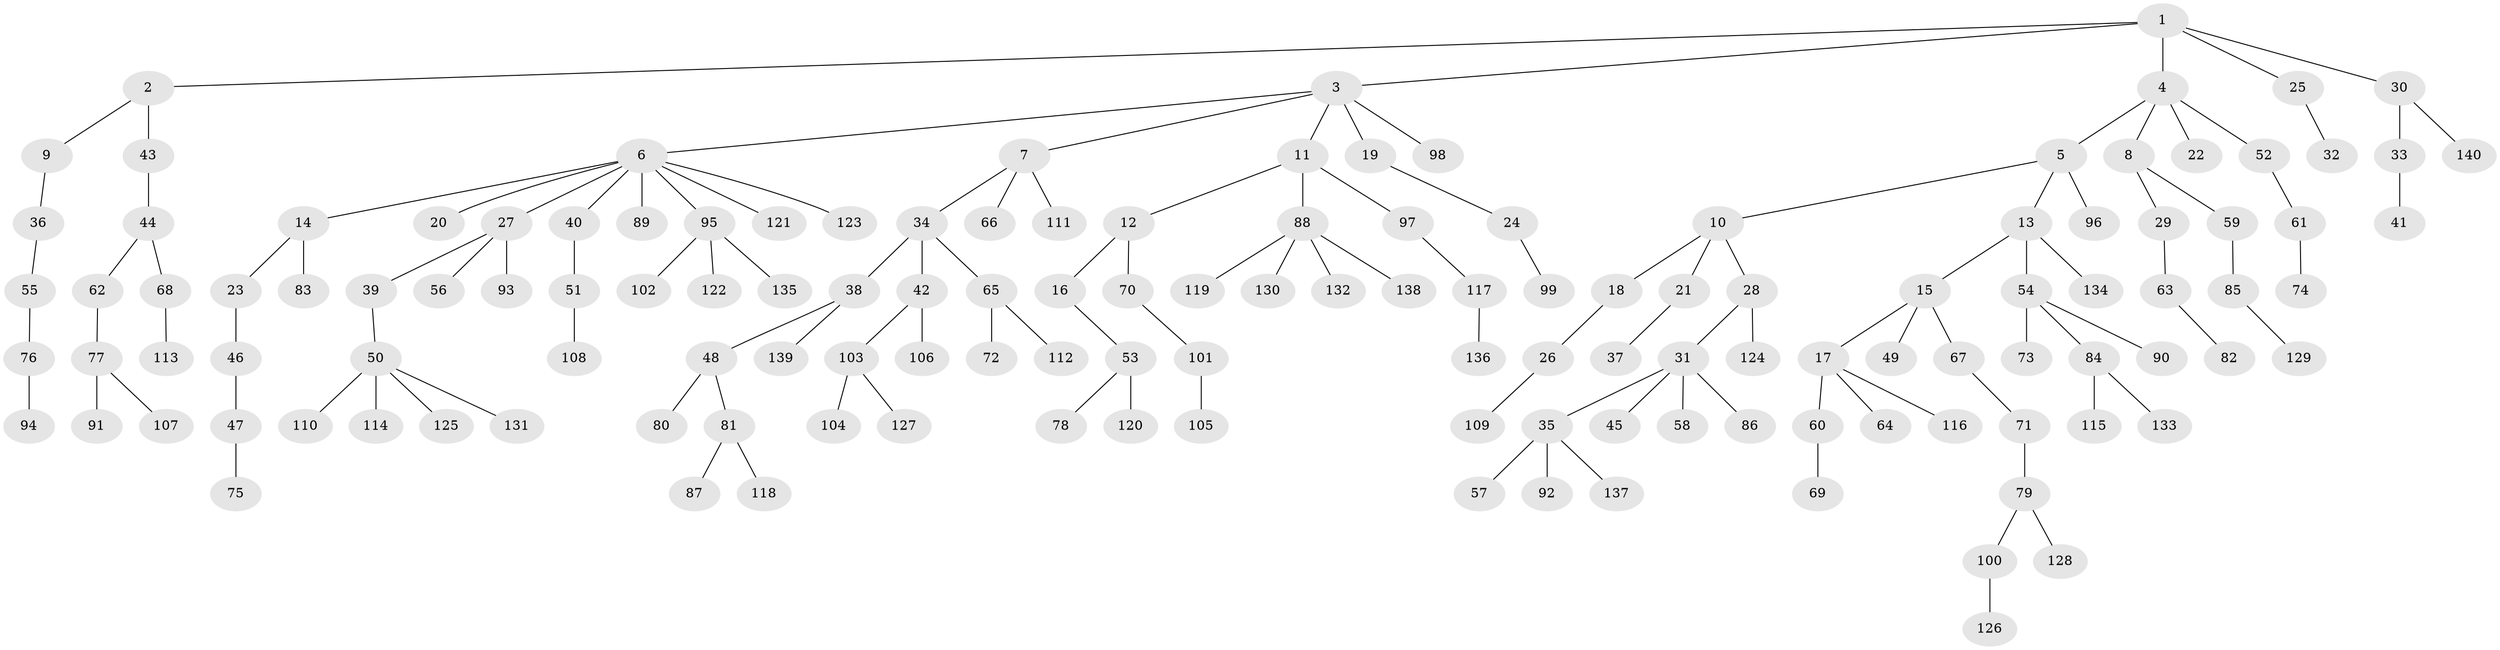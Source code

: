 // coarse degree distribution, {6: 0.04285714285714286, 8: 0.014285714285714285, 5: 0.04285714285714286, 3: 0.08571428571428572, 2: 0.22857142857142856, 4: 0.02857142857142857, 1: 0.5571428571428572}
// Generated by graph-tools (version 1.1) at 2025/19/03/04/25 18:19:20]
// undirected, 140 vertices, 139 edges
graph export_dot {
graph [start="1"]
  node [color=gray90,style=filled];
  1;
  2;
  3;
  4;
  5;
  6;
  7;
  8;
  9;
  10;
  11;
  12;
  13;
  14;
  15;
  16;
  17;
  18;
  19;
  20;
  21;
  22;
  23;
  24;
  25;
  26;
  27;
  28;
  29;
  30;
  31;
  32;
  33;
  34;
  35;
  36;
  37;
  38;
  39;
  40;
  41;
  42;
  43;
  44;
  45;
  46;
  47;
  48;
  49;
  50;
  51;
  52;
  53;
  54;
  55;
  56;
  57;
  58;
  59;
  60;
  61;
  62;
  63;
  64;
  65;
  66;
  67;
  68;
  69;
  70;
  71;
  72;
  73;
  74;
  75;
  76;
  77;
  78;
  79;
  80;
  81;
  82;
  83;
  84;
  85;
  86;
  87;
  88;
  89;
  90;
  91;
  92;
  93;
  94;
  95;
  96;
  97;
  98;
  99;
  100;
  101;
  102;
  103;
  104;
  105;
  106;
  107;
  108;
  109;
  110;
  111;
  112;
  113;
  114;
  115;
  116;
  117;
  118;
  119;
  120;
  121;
  122;
  123;
  124;
  125;
  126;
  127;
  128;
  129;
  130;
  131;
  132;
  133;
  134;
  135;
  136;
  137;
  138;
  139;
  140;
  1 -- 2;
  1 -- 3;
  1 -- 4;
  1 -- 25;
  1 -- 30;
  2 -- 9;
  2 -- 43;
  3 -- 6;
  3 -- 7;
  3 -- 11;
  3 -- 19;
  3 -- 98;
  4 -- 5;
  4 -- 8;
  4 -- 22;
  4 -- 52;
  5 -- 10;
  5 -- 13;
  5 -- 96;
  6 -- 14;
  6 -- 20;
  6 -- 27;
  6 -- 40;
  6 -- 89;
  6 -- 95;
  6 -- 121;
  6 -- 123;
  7 -- 34;
  7 -- 66;
  7 -- 111;
  8 -- 29;
  8 -- 59;
  9 -- 36;
  10 -- 18;
  10 -- 21;
  10 -- 28;
  11 -- 12;
  11 -- 88;
  11 -- 97;
  12 -- 16;
  12 -- 70;
  13 -- 15;
  13 -- 54;
  13 -- 134;
  14 -- 23;
  14 -- 83;
  15 -- 17;
  15 -- 49;
  15 -- 67;
  16 -- 53;
  17 -- 60;
  17 -- 64;
  17 -- 116;
  18 -- 26;
  19 -- 24;
  21 -- 37;
  23 -- 46;
  24 -- 99;
  25 -- 32;
  26 -- 109;
  27 -- 39;
  27 -- 56;
  27 -- 93;
  28 -- 31;
  28 -- 124;
  29 -- 63;
  30 -- 33;
  30 -- 140;
  31 -- 35;
  31 -- 45;
  31 -- 58;
  31 -- 86;
  33 -- 41;
  34 -- 38;
  34 -- 42;
  34 -- 65;
  35 -- 57;
  35 -- 92;
  35 -- 137;
  36 -- 55;
  38 -- 48;
  38 -- 139;
  39 -- 50;
  40 -- 51;
  42 -- 103;
  42 -- 106;
  43 -- 44;
  44 -- 62;
  44 -- 68;
  46 -- 47;
  47 -- 75;
  48 -- 80;
  48 -- 81;
  50 -- 110;
  50 -- 114;
  50 -- 125;
  50 -- 131;
  51 -- 108;
  52 -- 61;
  53 -- 78;
  53 -- 120;
  54 -- 73;
  54 -- 84;
  54 -- 90;
  55 -- 76;
  59 -- 85;
  60 -- 69;
  61 -- 74;
  62 -- 77;
  63 -- 82;
  65 -- 72;
  65 -- 112;
  67 -- 71;
  68 -- 113;
  70 -- 101;
  71 -- 79;
  76 -- 94;
  77 -- 91;
  77 -- 107;
  79 -- 100;
  79 -- 128;
  81 -- 87;
  81 -- 118;
  84 -- 115;
  84 -- 133;
  85 -- 129;
  88 -- 119;
  88 -- 130;
  88 -- 132;
  88 -- 138;
  95 -- 102;
  95 -- 122;
  95 -- 135;
  97 -- 117;
  100 -- 126;
  101 -- 105;
  103 -- 104;
  103 -- 127;
  117 -- 136;
}
